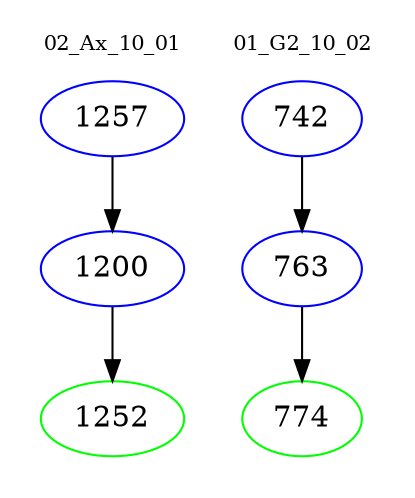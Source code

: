 digraph{
subgraph cluster_0 {
color = white
label = "02_Ax_10_01";
fontsize=10;
T0_1257 [label="1257", color="blue"]
T0_1257 -> T0_1200 [color="black"]
T0_1200 [label="1200", color="blue"]
T0_1200 -> T0_1252 [color="black"]
T0_1252 [label="1252", color="green"]
}
subgraph cluster_1 {
color = white
label = "01_G2_10_02";
fontsize=10;
T1_742 [label="742", color="blue"]
T1_742 -> T1_763 [color="black"]
T1_763 [label="763", color="blue"]
T1_763 -> T1_774 [color="black"]
T1_774 [label="774", color="green"]
}
}
